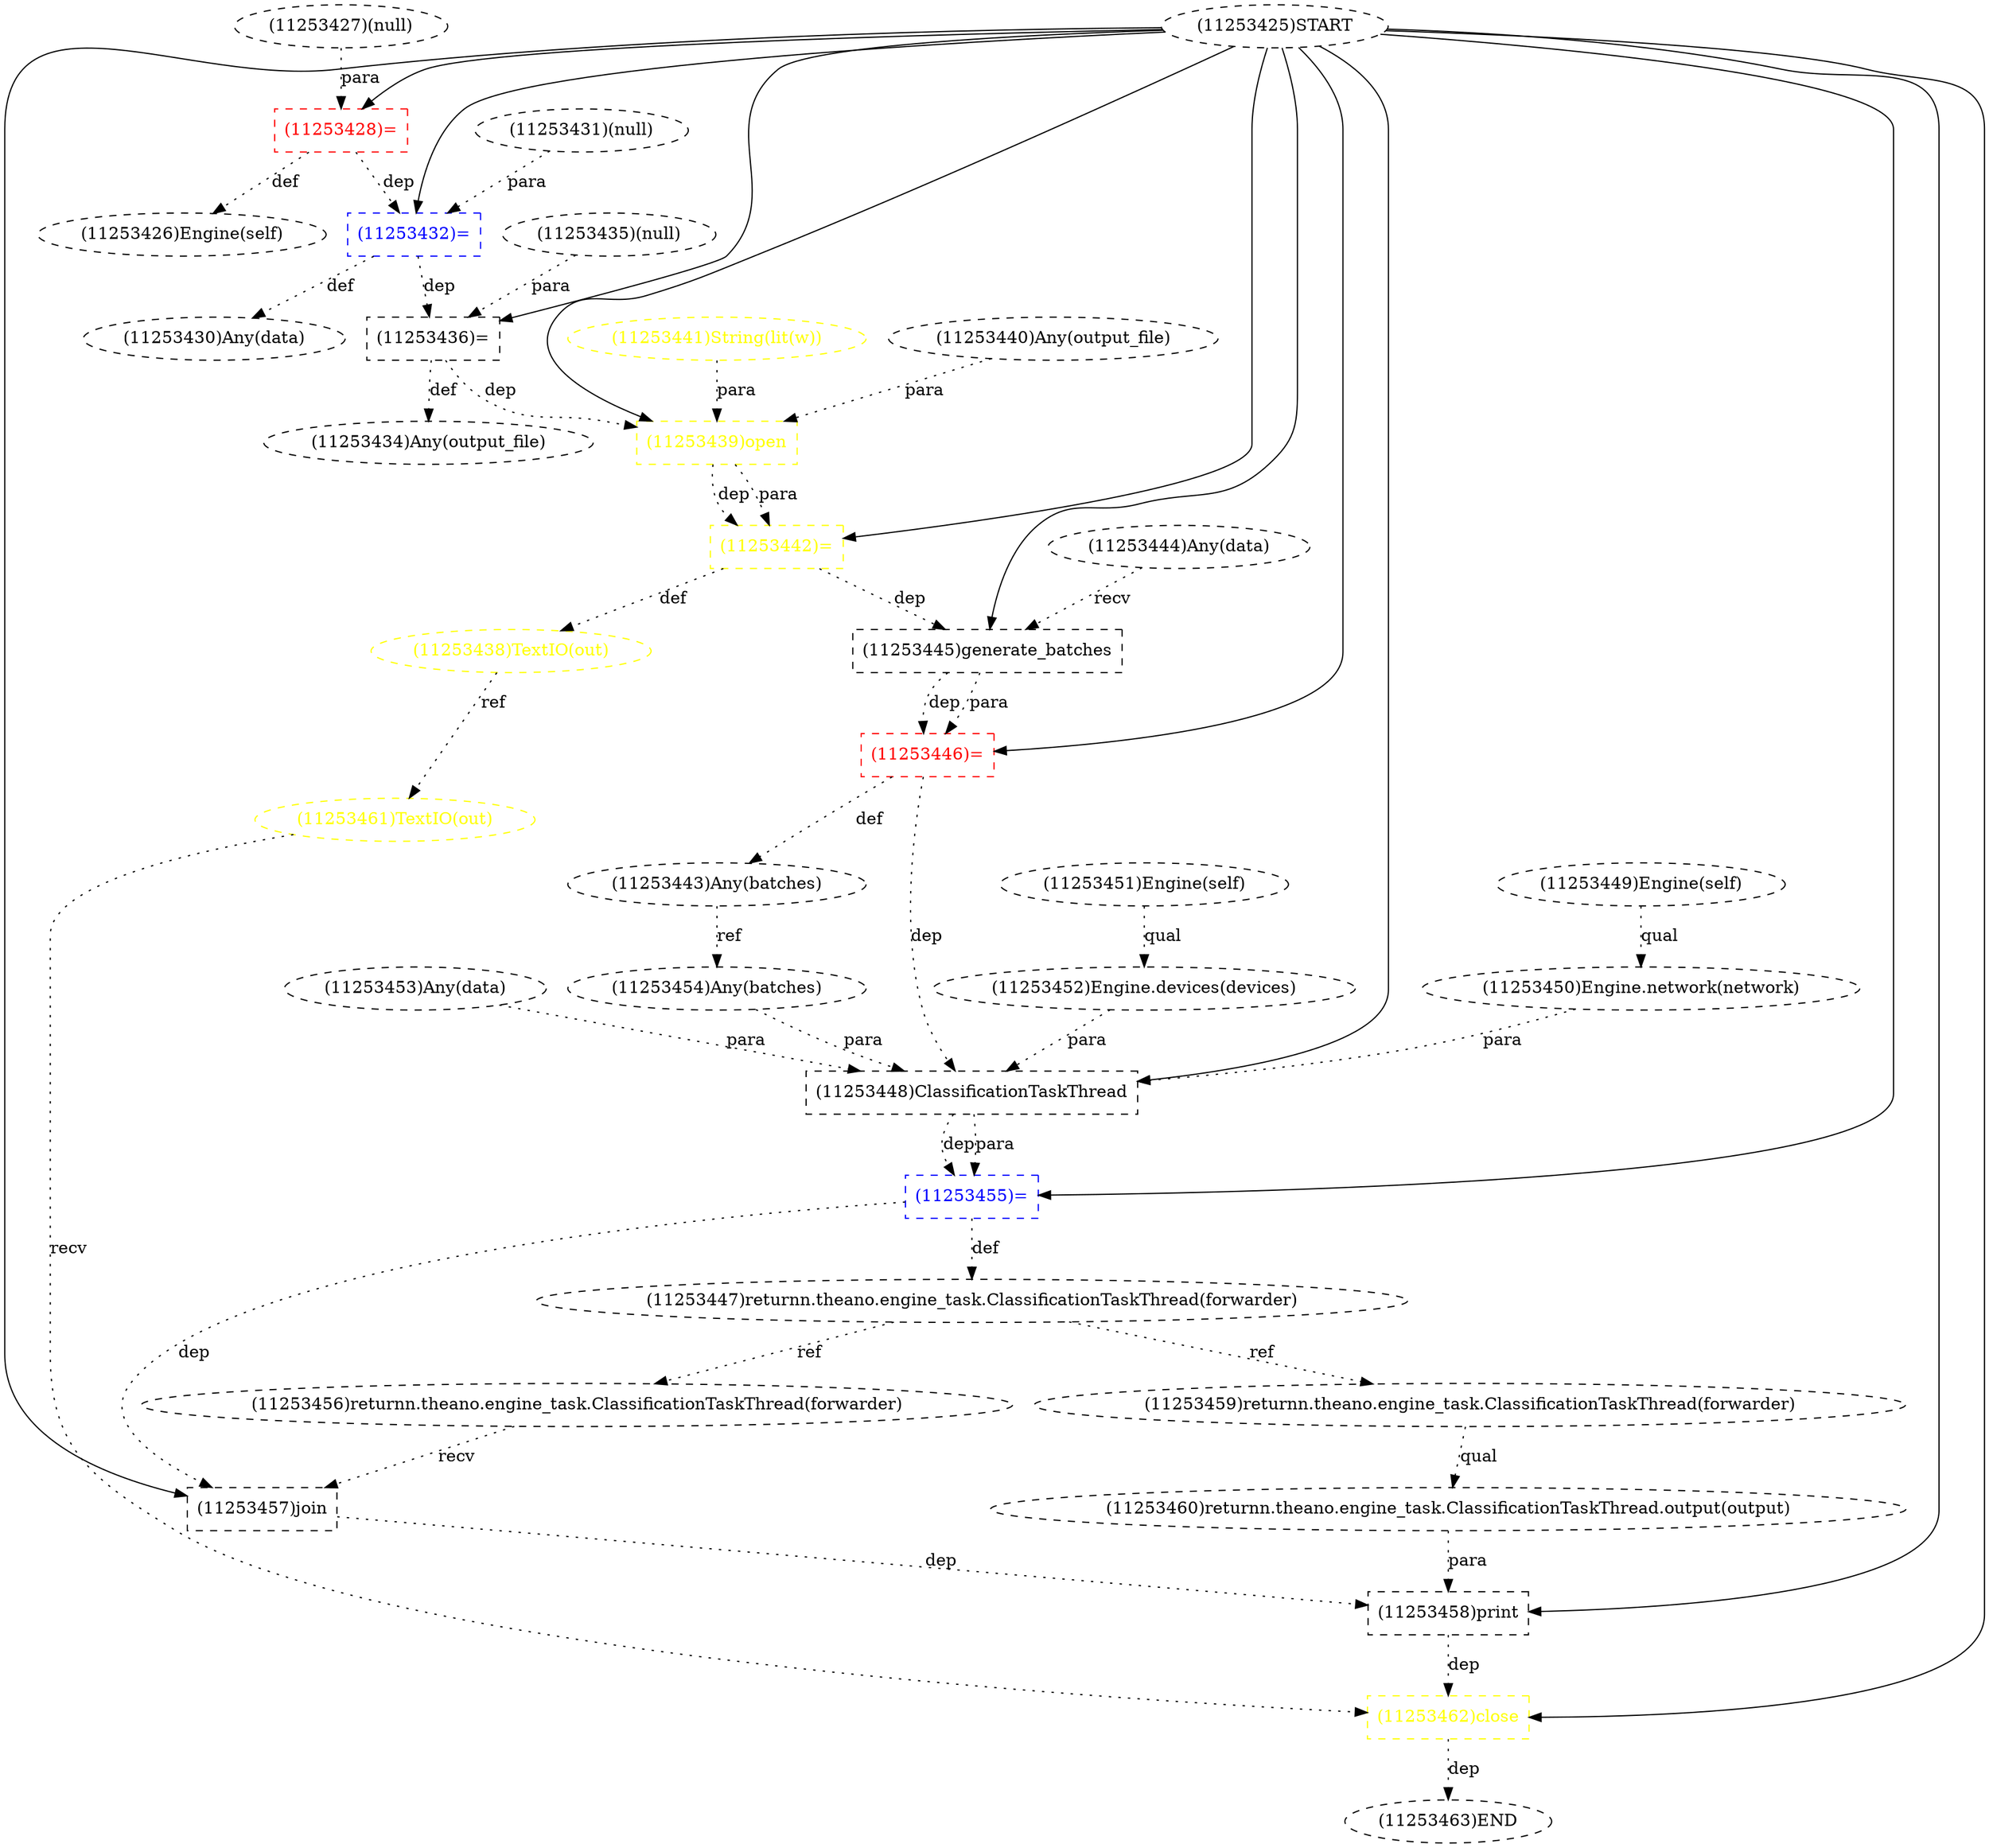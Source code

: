 digraph G {
1 [label="(11253438)TextIO(out)" shape=ellipse style=dashed color=yellow fontcolor=yellow]
2 [label="(11253427)(null)" shape=ellipse style=dashed]
3 [label="(11253426)Engine(self)" shape=ellipse style=dashed]
4 [label="(11253441)String(lit(w))" shape=ellipse style=dashed color=yellow fontcolor=yellow]
5 [label="(11253440)Any(output_file)" shape=ellipse style=dashed]
6 [label="(11253454)Any(batches)" shape=ellipse style=dashed]
7 [label="(11253434)Any(output_file)" shape=ellipse style=dashed]
8 [label="(11253455)=" shape=box style=dashed color=blue fontcolor=blue]
9 [label="(11253460)returnn.theano.engine_task.ClassificationTaskThread.output(output)" shape=ellipse style=dashed]
10 [label="(11253446)=" shape=box style=dashed color=red fontcolor=red]
11 [label="(11253457)join" shape=box style=dashed]
12 [label="(11253459)returnn.theano.engine_task.ClassificationTaskThread(forwarder)" shape=ellipse style=dashed]
13 [label="(11253448)ClassificationTaskThread" shape=box style=dashed]
14 [label="(11253428)=" shape=box style=dashed color=red fontcolor=red]
15 [label="(11253449)Engine(self)" shape=ellipse style=dashed]
16 [label="(11253452)Engine.devices(devices)" shape=ellipse style=dashed]
17 [label="(11253430)Any(data)" shape=ellipse style=dashed]
18 [label="(11253436)=" shape=box style=dashed color=black fontcolor=black]
19 [label="(11253442)=" shape=box style=dashed color=yellow fontcolor=yellow]
20 [label="(11253445)generate_batches" shape=box style=dashed]
21 [label="(11253425)START" style=dashed]
22 [label="(11253444)Any(data)" shape=ellipse style=dashed]
23 [label="(11253462)close" shape=box style=dashed color=yellow fontcolor=yellow]
24 [label="(11253458)print" shape=box style=dashed]
25 [label="(11253461)TextIO(out)" shape=ellipse style=dashed color=yellow fontcolor=yellow]
26 [label="(11253463)END" style=dashed]
27 [label="(11253456)returnn.theano.engine_task.ClassificationTaskThread(forwarder)" shape=ellipse style=dashed]
28 [label="(11253447)returnn.theano.engine_task.ClassificationTaskThread(forwarder)" shape=ellipse style=dashed]
29 [label="(11253435)(null)" shape=ellipse style=dashed]
30 [label="(11253439)open" shape=box style=dashed color=yellow fontcolor=yellow]
31 [label="(11253443)Any(batches)" shape=ellipse style=dashed]
32 [label="(11253451)Engine(self)" shape=ellipse style=dashed]
33 [label="(11253432)=" shape=box style=dashed color=blue fontcolor=blue]
34 [label="(11253450)Engine.network(network)" shape=ellipse style=dashed]
35 [label="(11253431)(null)" shape=ellipse style=dashed]
36 [label="(11253453)Any(data)" shape=ellipse style=dashed]
19 -> 1 [label="def" style=dotted];
14 -> 3 [label="def" style=dotted];
31 -> 6 [label="ref" style=dotted];
18 -> 7 [label="def" style=dotted];
21 -> 8 [label="" style=solid];
13 -> 8 [label="dep" style=dotted];
13 -> 8 [label="para" style=dotted];
12 -> 9 [label="qual" style=dotted];
21 -> 10 [label="" style=solid];
20 -> 10 [label="dep" style=dotted];
20 -> 10 [label="para" style=dotted];
21 -> 11 [label="" style=solid];
27 -> 11 [label="recv" style=dotted];
8 -> 11 [label="dep" style=dotted];
28 -> 12 [label="ref" style=dotted];
21 -> 13 [label="" style=solid];
34 -> 13 [label="para" style=dotted];
16 -> 13 [label="para" style=dotted];
36 -> 13 [label="para" style=dotted];
6 -> 13 [label="para" style=dotted];
10 -> 13 [label="dep" style=dotted];
21 -> 14 [label="" style=solid];
2 -> 14 [label="para" style=dotted];
32 -> 16 [label="qual" style=dotted];
33 -> 17 [label="def" style=dotted];
21 -> 18 [label="" style=solid];
29 -> 18 [label="para" style=dotted];
33 -> 18 [label="dep" style=dotted];
21 -> 19 [label="" style=solid];
30 -> 19 [label="dep" style=dotted];
30 -> 19 [label="para" style=dotted];
21 -> 20 [label="" style=solid];
22 -> 20 [label="recv" style=dotted];
19 -> 20 [label="dep" style=dotted];
21 -> 23 [label="" style=solid];
25 -> 23 [label="recv" style=dotted];
24 -> 23 [label="dep" style=dotted];
21 -> 24 [label="" style=solid];
9 -> 24 [label="para" style=dotted];
11 -> 24 [label="dep" style=dotted];
1 -> 25 [label="ref" style=dotted];
23 -> 26 [label="dep" style=dotted];
28 -> 27 [label="ref" style=dotted];
8 -> 28 [label="def" style=dotted];
21 -> 30 [label="" style=solid];
5 -> 30 [label="para" style=dotted];
4 -> 30 [label="para" style=dotted];
18 -> 30 [label="dep" style=dotted];
10 -> 31 [label="def" style=dotted];
21 -> 33 [label="" style=solid];
35 -> 33 [label="para" style=dotted];
14 -> 33 [label="dep" style=dotted];
15 -> 34 [label="qual" style=dotted];
}